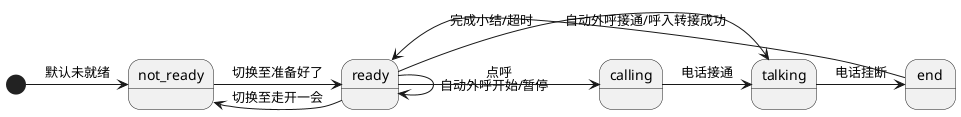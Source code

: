 @startuml working status
state not_ready
state ready
state calling
state talking
state end
[*] -> not_ready: 默认未就绪
not_ready -> ready: 切换至准备好了
ready -> not_ready: 切换至走开一会
ready -> ready: 自动外呼开始/暂停
ready -> calling: 点呼
ready -> talking: 自动外呼接通/呼入转接成功
calling -> talking: 电话接通
talking -> end: 电话挂断
end -> ready: 完成小结/超时
@enduml